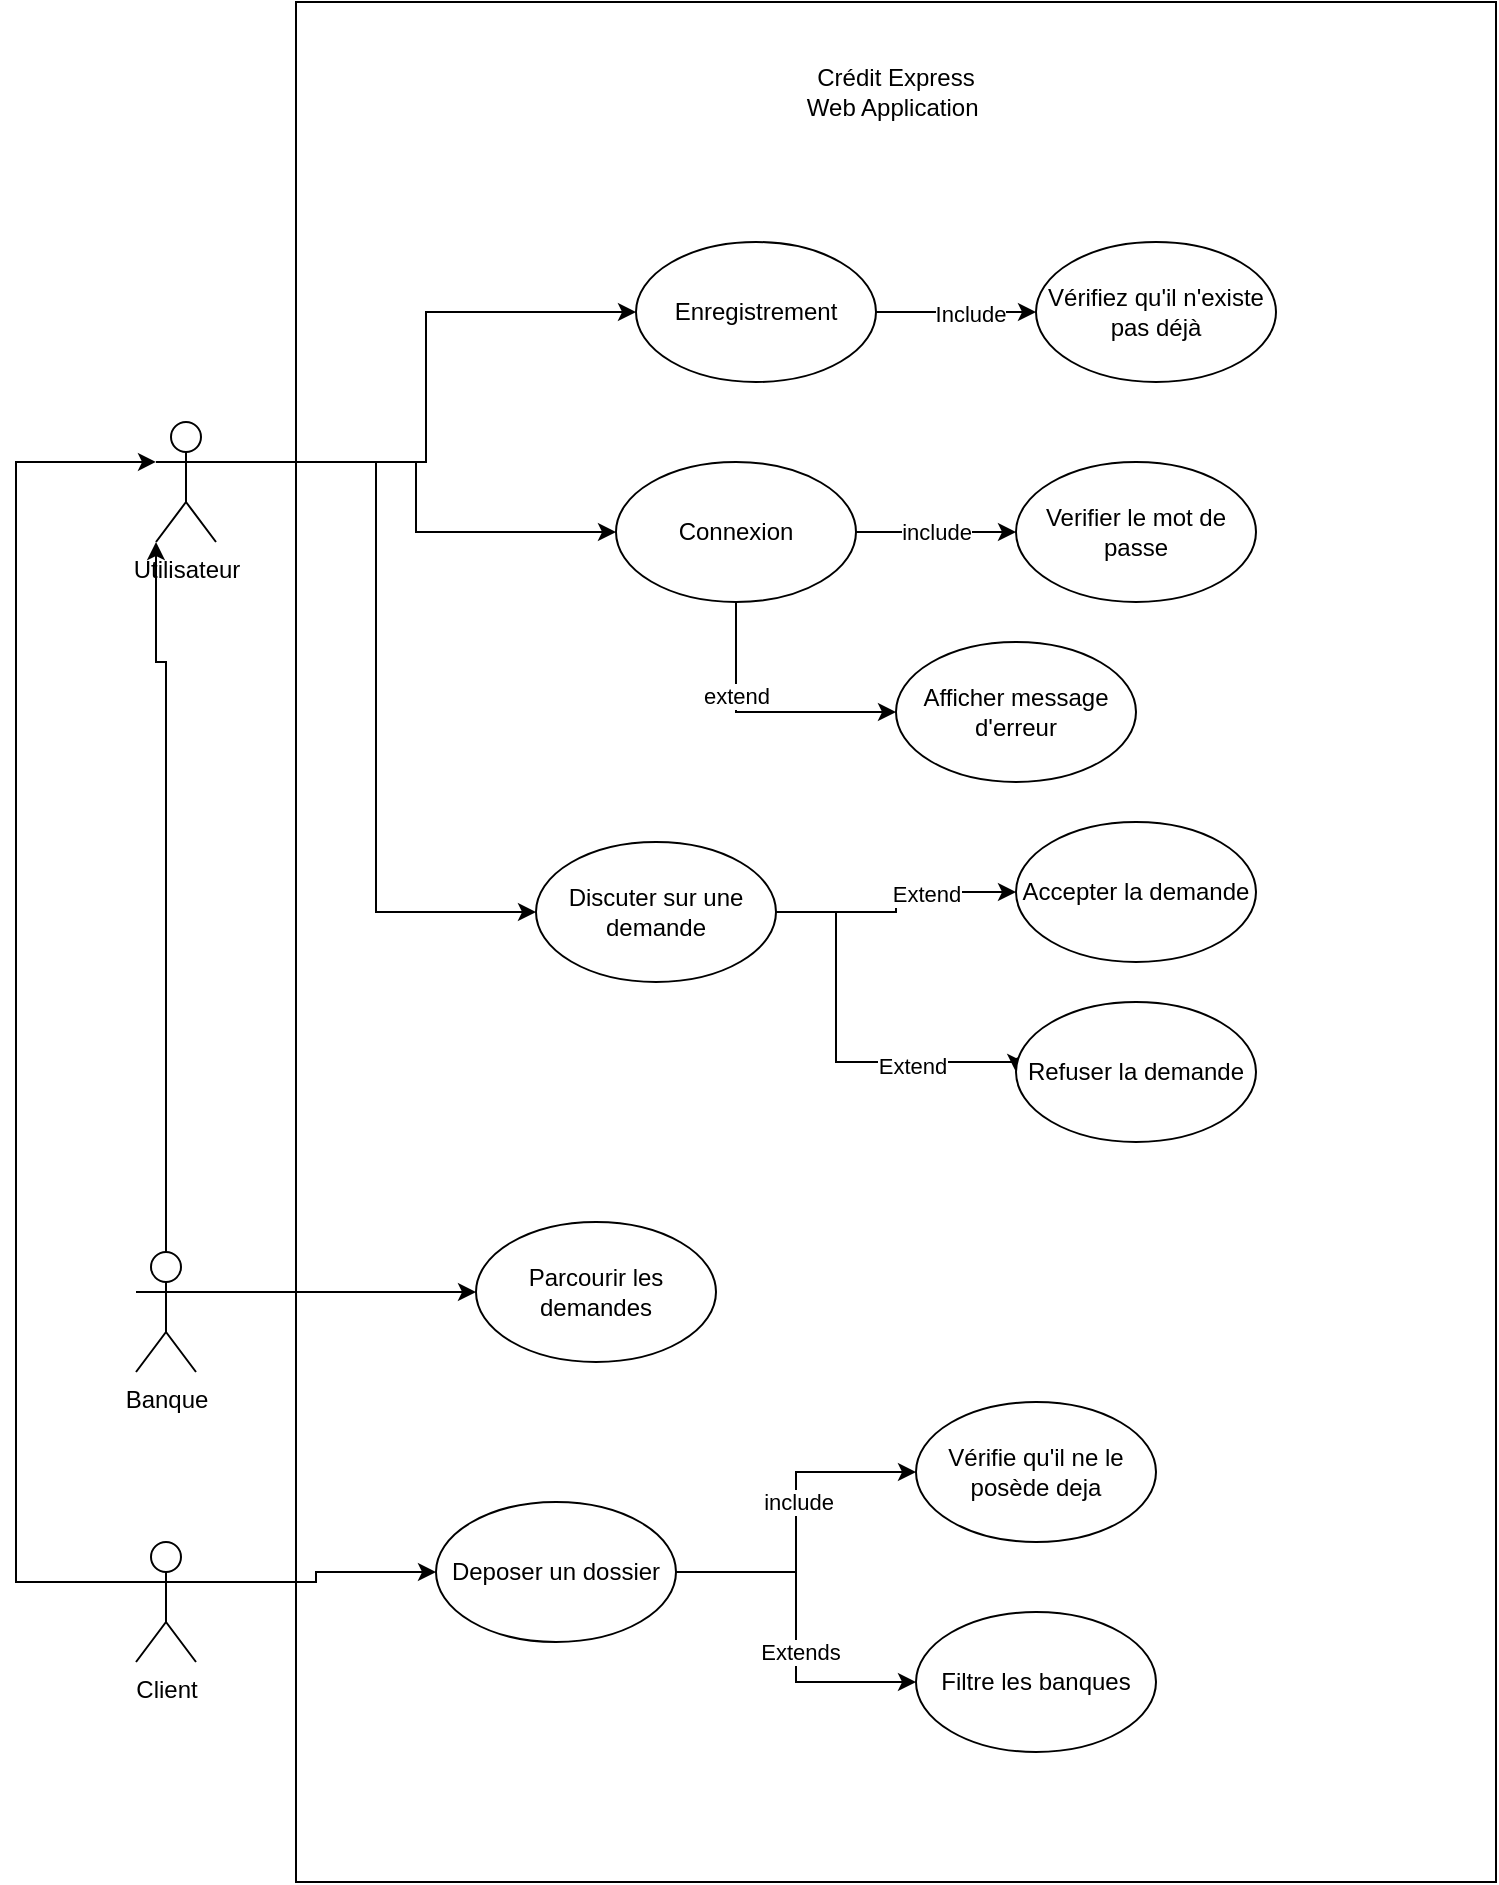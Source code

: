 <mxfile version="21.3.8">
  <diagram name="Page-1" id="ZYVzFBfCdTXbve8AFahU">
    <mxGraphModel dx="1636" dy="2063" grid="1" gridSize="10" guides="1" tooltips="1" connect="1" arrows="1" fold="1" page="1" pageScale="1" pageWidth="827" pageHeight="1169" math="0" shadow="0">
      <root>
        <mxCell id="0" />
        <mxCell id="1" parent="0" />
        <mxCell id="oORlP-asXwp0yWecNUN8-51" value="" style="rounded=0;whiteSpace=wrap;html=1;align=center;" vertex="1" parent="1">
          <mxGeometry x="170" y="-110" width="600" height="940" as="geometry" />
        </mxCell>
        <mxCell id="oORlP-asXwp0yWecNUN8-8" style="edgeStyle=orthogonalEdgeStyle;rounded=0;orthogonalLoop=1;jettySize=auto;html=1;entryX=0;entryY=1;entryDx=0;entryDy=0;entryPerimeter=0;" edge="1" parent="1" source="oORlP-asXwp0yWecNUN8-1" target="oORlP-asXwp0yWecNUN8-3">
          <mxGeometry relative="1" as="geometry">
            <mxPoint x="145" y="180" as="targetPoint" />
            <Array as="points">
              <mxPoint x="105" y="220" />
              <mxPoint x="100" y="220" />
            </Array>
          </mxGeometry>
        </mxCell>
        <mxCell id="oORlP-asXwp0yWecNUN8-16" style="edgeStyle=orthogonalEdgeStyle;rounded=0;orthogonalLoop=1;jettySize=auto;html=1;exitX=1;exitY=0.333;exitDx=0;exitDy=0;exitPerimeter=0;entryX=0;entryY=0.5;entryDx=0;entryDy=0;" edge="1" parent="1" source="oORlP-asXwp0yWecNUN8-1" target="oORlP-asXwp0yWecNUN8-13">
          <mxGeometry relative="1" as="geometry" />
        </mxCell>
        <mxCell id="oORlP-asXwp0yWecNUN8-1" value="Banque" style="shape=umlActor;verticalLabelPosition=bottom;verticalAlign=top;html=1;" vertex="1" parent="1">
          <mxGeometry x="90" y="515" width="30" height="60" as="geometry" />
        </mxCell>
        <mxCell id="oORlP-asXwp0yWecNUN8-7" style="edgeStyle=orthogonalEdgeStyle;rounded=0;orthogonalLoop=1;jettySize=auto;html=1;exitX=0;exitY=0.333;exitDx=0;exitDy=0;exitPerimeter=0;entryX=0;entryY=0.333;entryDx=0;entryDy=0;entryPerimeter=0;" edge="1" parent="1" source="oORlP-asXwp0yWecNUN8-2" target="oORlP-asXwp0yWecNUN8-3">
          <mxGeometry relative="1" as="geometry">
            <Array as="points">
              <mxPoint x="30" y="680" />
              <mxPoint x="30" y="120" />
            </Array>
          </mxGeometry>
        </mxCell>
        <mxCell id="oORlP-asXwp0yWecNUN8-15" style="edgeStyle=orthogonalEdgeStyle;rounded=0;orthogonalLoop=1;jettySize=auto;html=1;exitX=1;exitY=0.333;exitDx=0;exitDy=0;exitPerimeter=0;entryX=0;entryY=0.5;entryDx=0;entryDy=0;" edge="1" parent="1" source="oORlP-asXwp0yWecNUN8-2" target="oORlP-asXwp0yWecNUN8-14">
          <mxGeometry relative="1" as="geometry" />
        </mxCell>
        <mxCell id="oORlP-asXwp0yWecNUN8-2" value="Client" style="shape=umlActor;verticalLabelPosition=bottom;verticalAlign=top;html=1;" vertex="1" parent="1">
          <mxGeometry x="90" y="660" width="30" height="60" as="geometry" />
        </mxCell>
        <mxCell id="oORlP-asXwp0yWecNUN8-11" style="edgeStyle=orthogonalEdgeStyle;rounded=0;orthogonalLoop=1;jettySize=auto;html=1;exitX=1;exitY=0.333;exitDx=0;exitDy=0;exitPerimeter=0;entryX=0;entryY=0.5;entryDx=0;entryDy=0;" edge="1" parent="1" source="oORlP-asXwp0yWecNUN8-3" target="oORlP-asXwp0yWecNUN8-9">
          <mxGeometry relative="1" as="geometry" />
        </mxCell>
        <mxCell id="oORlP-asXwp0yWecNUN8-12" style="edgeStyle=orthogonalEdgeStyle;rounded=0;orthogonalLoop=1;jettySize=auto;html=1;exitX=1;exitY=0.333;exitDx=0;exitDy=0;exitPerimeter=0;entryX=0;entryY=0.5;entryDx=0;entryDy=0;" edge="1" parent="1" source="oORlP-asXwp0yWecNUN8-3" target="oORlP-asXwp0yWecNUN8-10">
          <mxGeometry relative="1" as="geometry" />
        </mxCell>
        <mxCell id="oORlP-asXwp0yWecNUN8-48" style="edgeStyle=orthogonalEdgeStyle;rounded=0;orthogonalLoop=1;jettySize=auto;html=1;exitX=1;exitY=0.333;exitDx=0;exitDy=0;exitPerimeter=0;entryX=0;entryY=0.5;entryDx=0;entryDy=0;" edge="1" parent="1" source="oORlP-asXwp0yWecNUN8-3" target="oORlP-asXwp0yWecNUN8-44">
          <mxGeometry relative="1" as="geometry" />
        </mxCell>
        <mxCell id="oORlP-asXwp0yWecNUN8-3" value="Utilisateur" style="shape=umlActor;verticalLabelPosition=bottom;verticalAlign=top;html=1;" vertex="1" parent="1">
          <mxGeometry x="100" y="100" width="30" height="60" as="geometry" />
        </mxCell>
        <mxCell id="oORlP-asXwp0yWecNUN8-20" value="" style="edgeStyle=orthogonalEdgeStyle;rounded=0;orthogonalLoop=1;jettySize=auto;html=1;" edge="1" parent="1" source="oORlP-asXwp0yWecNUN8-9" target="oORlP-asXwp0yWecNUN8-19">
          <mxGeometry relative="1" as="geometry" />
        </mxCell>
        <mxCell id="oORlP-asXwp0yWecNUN8-50" value="Include" style="edgeLabel;html=1;align=center;verticalAlign=middle;resizable=0;points=[];" vertex="1" connectable="0" parent="oORlP-asXwp0yWecNUN8-20">
          <mxGeometry x="0.158" y="-1" relative="1" as="geometry">
            <mxPoint as="offset" />
          </mxGeometry>
        </mxCell>
        <mxCell id="oORlP-asXwp0yWecNUN8-9" value="Enregistrement" style="ellipse;whiteSpace=wrap;html=1;" vertex="1" parent="1">
          <mxGeometry x="340" y="10" width="120" height="70" as="geometry" />
        </mxCell>
        <mxCell id="oORlP-asXwp0yWecNUN8-38" style="edgeStyle=orthogonalEdgeStyle;rounded=0;orthogonalLoop=1;jettySize=auto;html=1;exitX=1;exitY=0.5;exitDx=0;exitDy=0;entryX=0;entryY=0.5;entryDx=0;entryDy=0;" edge="1" parent="1" source="oORlP-asXwp0yWecNUN8-10" target="oORlP-asXwp0yWecNUN8-37">
          <mxGeometry relative="1" as="geometry" />
        </mxCell>
        <mxCell id="oORlP-asXwp0yWecNUN8-39" value="include" style="edgeLabel;html=1;align=center;verticalAlign=middle;resizable=0;points=[];" vertex="1" connectable="0" parent="oORlP-asXwp0yWecNUN8-38">
          <mxGeometry x="0.319" relative="1" as="geometry">
            <mxPoint x="-13" as="offset" />
          </mxGeometry>
        </mxCell>
        <mxCell id="oORlP-asXwp0yWecNUN8-10" value="Connexion" style="ellipse;whiteSpace=wrap;html=1;" vertex="1" parent="1">
          <mxGeometry x="330" y="120" width="120" height="70" as="geometry" />
        </mxCell>
        <mxCell id="oORlP-asXwp0yWecNUN8-29" style="edgeStyle=orthogonalEdgeStyle;rounded=0;orthogonalLoop=1;jettySize=auto;html=1;exitX=1;exitY=0.5;exitDx=0;exitDy=0;entryX=0;entryY=0.5;entryDx=0;entryDy=0;" edge="1" parent="1" source="oORlP-asXwp0yWecNUN8-44" target="oORlP-asXwp0yWecNUN8-28">
          <mxGeometry relative="1" as="geometry">
            <Array as="points">
              <mxPoint x="440" y="345" />
              <mxPoint x="440" y="420" />
              <mxPoint x="530" y="420" />
            </Array>
          </mxGeometry>
        </mxCell>
        <mxCell id="oORlP-asXwp0yWecNUN8-31" value="Extend" style="edgeLabel;html=1;align=center;verticalAlign=middle;resizable=0;points=[];" vertex="1" connectable="0" parent="oORlP-asXwp0yWecNUN8-29">
          <mxGeometry x="0.423" y="-2" relative="1" as="geometry">
            <mxPoint as="offset" />
          </mxGeometry>
        </mxCell>
        <mxCell id="oORlP-asXwp0yWecNUN8-13" value="Parcourir les demandes" style="ellipse;whiteSpace=wrap;html=1;" vertex="1" parent="1">
          <mxGeometry x="260" y="500" width="120" height="70" as="geometry" />
        </mxCell>
        <mxCell id="oORlP-asXwp0yWecNUN8-24" style="edgeStyle=orthogonalEdgeStyle;rounded=0;orthogonalLoop=1;jettySize=auto;html=1;exitX=1;exitY=0.5;exitDx=0;exitDy=0;" edge="1" parent="1" source="oORlP-asXwp0yWecNUN8-14" target="oORlP-asXwp0yWecNUN8-23">
          <mxGeometry relative="1" as="geometry" />
        </mxCell>
        <mxCell id="oORlP-asXwp0yWecNUN8-32" value="include" style="edgeLabel;html=1;align=center;verticalAlign=middle;resizable=0;points=[];" vertex="1" connectable="0" parent="oORlP-asXwp0yWecNUN8-24">
          <mxGeometry x="-0.371" relative="1" as="geometry">
            <mxPoint x="7" y="-35" as="offset" />
          </mxGeometry>
        </mxCell>
        <mxCell id="oORlP-asXwp0yWecNUN8-14" value="Deposer un dossier" style="ellipse;whiteSpace=wrap;html=1;" vertex="1" parent="1">
          <mxGeometry x="240" y="640" width="120" height="70" as="geometry" />
        </mxCell>
        <mxCell id="oORlP-asXwp0yWecNUN8-19" value="Vérifiez qu&#39;il n&#39;existe pas déjà" style="ellipse;whiteSpace=wrap;html=1;" vertex="1" parent="1">
          <mxGeometry x="540" y="10" width="120" height="70" as="geometry" />
        </mxCell>
        <mxCell id="oORlP-asXwp0yWecNUN8-23" value="Vérifie qu&#39;il ne le posède deja" style="ellipse;whiteSpace=wrap;html=1;" vertex="1" parent="1">
          <mxGeometry x="480" y="590" width="120" height="70" as="geometry" />
        </mxCell>
        <mxCell id="oORlP-asXwp0yWecNUN8-26" value="Accepter la demande" style="ellipse;whiteSpace=wrap;html=1;" vertex="1" parent="1">
          <mxGeometry x="530" y="300" width="120" height="70" as="geometry" />
        </mxCell>
        <mxCell id="oORlP-asXwp0yWecNUN8-28" value="Refuser la demande" style="ellipse;whiteSpace=wrap;html=1;" vertex="1" parent="1">
          <mxGeometry x="530" y="390" width="120" height="70" as="geometry" />
        </mxCell>
        <mxCell id="oORlP-asXwp0yWecNUN8-33" value="Filtre les banques" style="ellipse;whiteSpace=wrap;html=1;" vertex="1" parent="1">
          <mxGeometry x="480" y="695" width="120" height="70" as="geometry" />
        </mxCell>
        <mxCell id="oORlP-asXwp0yWecNUN8-34" style="edgeStyle=orthogonalEdgeStyle;rounded=0;orthogonalLoop=1;jettySize=auto;html=1;exitX=1;exitY=0.5;exitDx=0;exitDy=0;entryX=0;entryY=0.5;entryDx=0;entryDy=0;" edge="1" parent="1" source="oORlP-asXwp0yWecNUN8-14" target="oORlP-asXwp0yWecNUN8-33">
          <mxGeometry relative="1" as="geometry">
            <mxPoint x="370" y="685" as="sourcePoint" />
            <mxPoint x="490" y="635" as="targetPoint" />
          </mxGeometry>
        </mxCell>
        <mxCell id="oORlP-asXwp0yWecNUN8-36" value="Extends" style="edgeLabel;html=1;align=center;verticalAlign=middle;resizable=0;points=[];" vertex="1" connectable="0" parent="oORlP-asXwp0yWecNUN8-34">
          <mxGeometry x="0.137" y="2" relative="1" as="geometry">
            <mxPoint as="offset" />
          </mxGeometry>
        </mxCell>
        <mxCell id="oORlP-asXwp0yWecNUN8-37" value="Verifier le mot de passe" style="ellipse;whiteSpace=wrap;html=1;" vertex="1" parent="1">
          <mxGeometry x="530" y="120" width="120" height="70" as="geometry" />
        </mxCell>
        <mxCell id="oORlP-asXwp0yWecNUN8-40" value="Afficher message d&#39;erreur" style="ellipse;whiteSpace=wrap;html=1;" vertex="1" parent="1">
          <mxGeometry x="470" y="210" width="120" height="70" as="geometry" />
        </mxCell>
        <mxCell id="oORlP-asXwp0yWecNUN8-42" style="edgeStyle=orthogonalEdgeStyle;rounded=0;orthogonalLoop=1;jettySize=auto;html=1;exitX=0.5;exitY=1;exitDx=0;exitDy=0;entryX=0;entryY=0.5;entryDx=0;entryDy=0;" edge="1" parent="1" source="oORlP-asXwp0yWecNUN8-10" target="oORlP-asXwp0yWecNUN8-40">
          <mxGeometry relative="1" as="geometry">
            <mxPoint x="170" y="130" as="sourcePoint" />
            <mxPoint x="340" y="165" as="targetPoint" />
          </mxGeometry>
        </mxCell>
        <mxCell id="oORlP-asXwp0yWecNUN8-43" value="extend" style="edgeLabel;html=1;align=center;verticalAlign=middle;resizable=0;points=[];" vertex="1" connectable="0" parent="oORlP-asXwp0yWecNUN8-42">
          <mxGeometry x="-0.312" relative="1" as="geometry">
            <mxPoint as="offset" />
          </mxGeometry>
        </mxCell>
        <mxCell id="oORlP-asXwp0yWecNUN8-46" style="edgeStyle=orthogonalEdgeStyle;rounded=0;orthogonalLoop=1;jettySize=auto;html=1;exitX=1;exitY=0.5;exitDx=0;exitDy=0;" edge="1" parent="1" source="oORlP-asXwp0yWecNUN8-44" target="oORlP-asXwp0yWecNUN8-26">
          <mxGeometry relative="1" as="geometry" />
        </mxCell>
        <mxCell id="oORlP-asXwp0yWecNUN8-47" value="Extend" style="edgeLabel;html=1;align=center;verticalAlign=middle;resizable=0;points=[];" vertex="1" connectable="0" parent="oORlP-asXwp0yWecNUN8-46">
          <mxGeometry x="0.31" y="-1" relative="1" as="geometry">
            <mxPoint as="offset" />
          </mxGeometry>
        </mxCell>
        <mxCell id="oORlP-asXwp0yWecNUN8-44" value="Discuter sur une demande" style="ellipse;whiteSpace=wrap;html=1;" vertex="1" parent="1">
          <mxGeometry x="290" y="310" width="120" height="70" as="geometry" />
        </mxCell>
        <mxCell id="oORlP-asXwp0yWecNUN8-53" value="Crédit Express Web Application&amp;nbsp;" style="text;html=1;strokeColor=none;fillColor=none;align=center;verticalAlign=middle;whiteSpace=wrap;rounded=0;" vertex="1" parent="1">
          <mxGeometry x="420" y="-80" width="100" height="30" as="geometry" />
        </mxCell>
      </root>
    </mxGraphModel>
  </diagram>
</mxfile>
